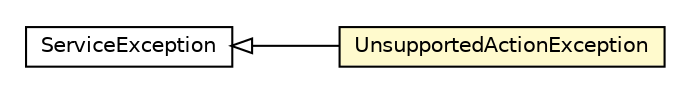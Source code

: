 #!/usr/local/bin/dot
#
# Class diagram 
# Generated by UMLGraph version R5_6-24-gf6e263 (http://www.umlgraph.org/)
#

digraph G {
	edge [fontname="Helvetica",fontsize=10,labelfontname="Helvetica",labelfontsize=10];
	node [fontname="Helvetica",fontsize=10,shape=plaintext];
	nodesep=0.25;
	ranksep=0.5;
	rankdir=LR;
	// com.gwtplatform.dispatch.shared.UnsupportedActionException
	c389847 [label=<<table title="com.gwtplatform.dispatch.shared.UnsupportedActionException" border="0" cellborder="1" cellspacing="0" cellpadding="2" port="p" bgcolor="lemonChiffon" href="./UnsupportedActionException.html">
		<tr><td><table border="0" cellspacing="0" cellpadding="1">
<tr><td align="center" balign="center"> UnsupportedActionException </td></tr>
		</table></td></tr>
		</table>>, URL="./UnsupportedActionException.html", fontname="Helvetica", fontcolor="black", fontsize=10.0];
	// com.gwtplatform.dispatch.shared.ServiceException
	c389850 [label=<<table title="com.gwtplatform.dispatch.shared.ServiceException" border="0" cellborder="1" cellspacing="0" cellpadding="2" port="p" href="./ServiceException.html">
		<tr><td><table border="0" cellspacing="0" cellpadding="1">
<tr><td align="center" balign="center"> ServiceException </td></tr>
		</table></td></tr>
		</table>>, URL="./ServiceException.html", fontname="Helvetica", fontcolor="black", fontsize=10.0];
	//com.gwtplatform.dispatch.shared.UnsupportedActionException extends com.gwtplatform.dispatch.shared.ServiceException
	c389850:p -> c389847:p [dir=back,arrowtail=empty];
}

